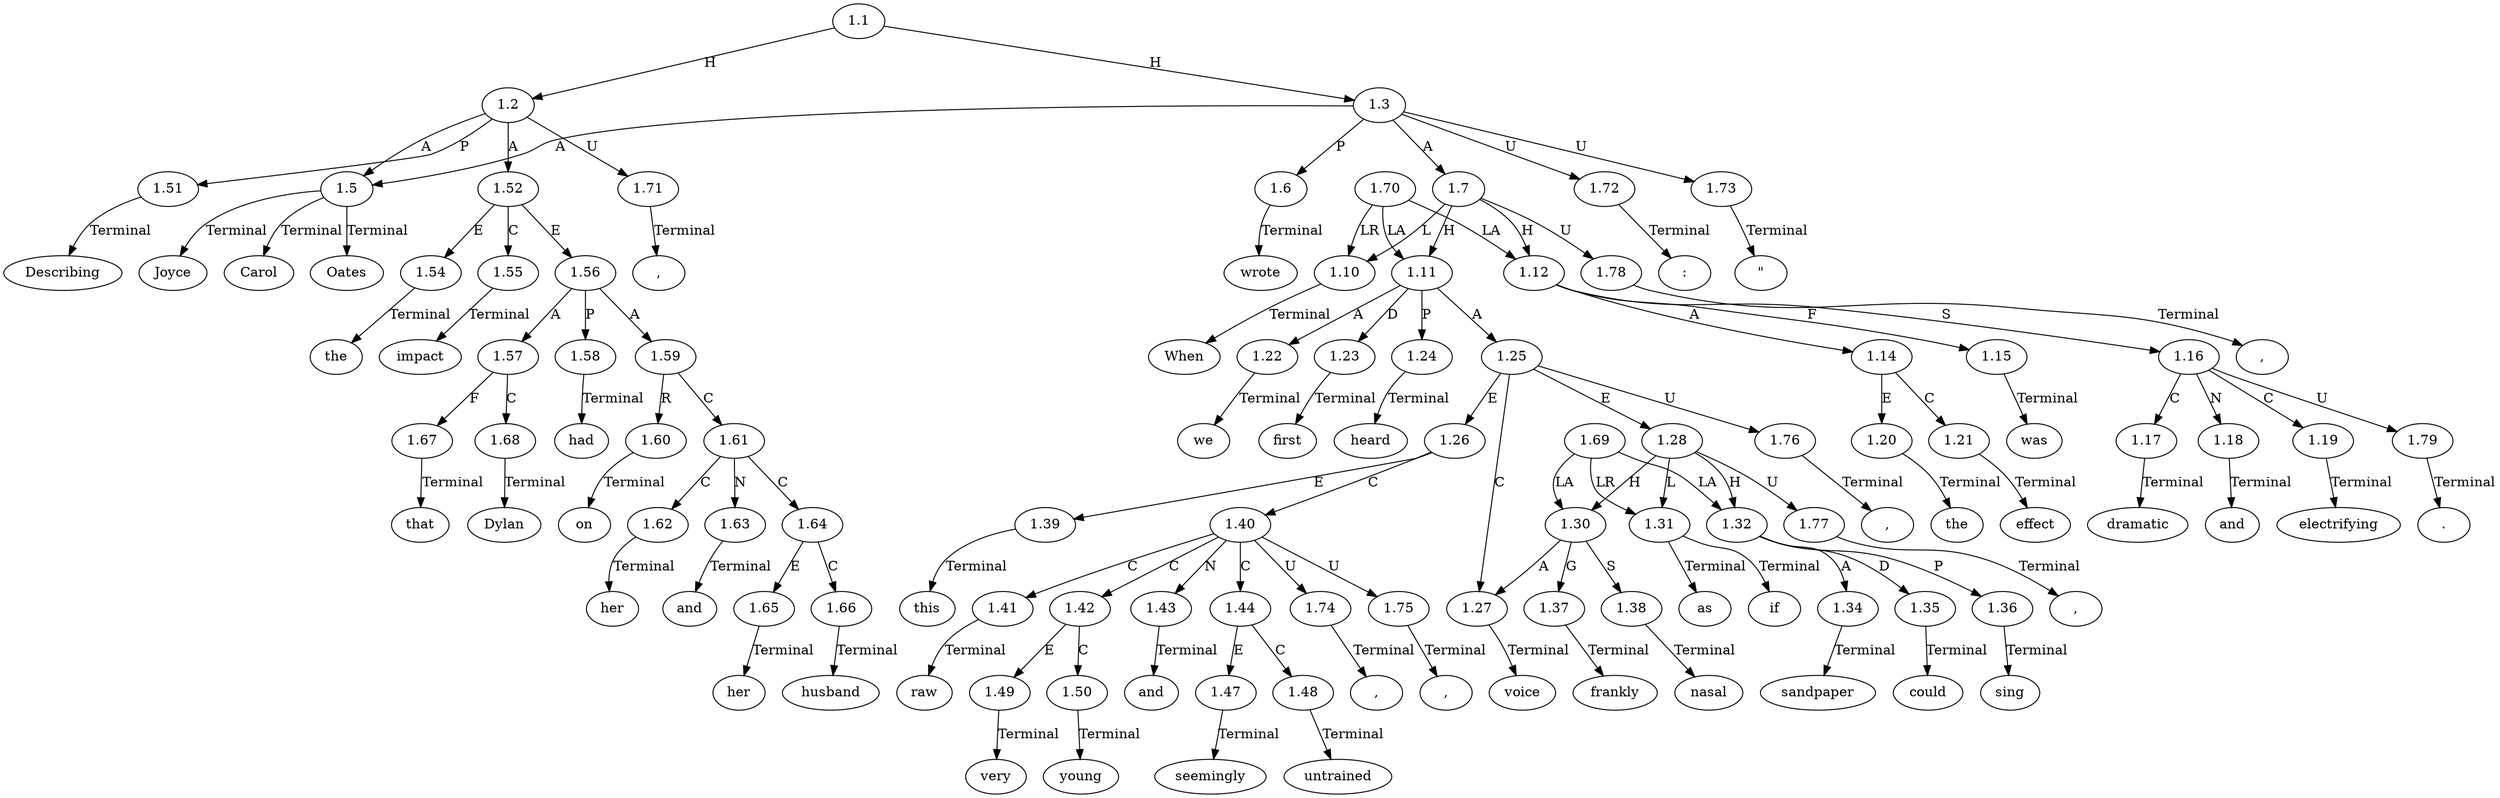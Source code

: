 // Graph
digraph {
	0.1 [label=Describing ordering=out]
	0.10 [label=her ordering=out]
	0.11 [label=husband ordering=out]
	0.12 [label="," ordering=out]
	0.13 [label=Joyce ordering=out]
	0.14 [label=Carol ordering=out]
	0.15 [label=Oates ordering=out]
	0.16 [label=wrote ordering=out]
	0.17 [label=":" ordering=out]
	0.18 [label="\"" ordering=out]
	0.19 [label=When ordering=out]
	0.2 [label=the ordering=out]
	0.20 [label=we ordering=out]
	0.21 [label=first ordering=out]
	0.22 [label=heard ordering=out]
	0.23 [label=this ordering=out]
	0.24 [label=raw ordering=out]
	0.25 [label="," ordering=out]
	0.26 [label=very ordering=out]
	0.27 [label=young ordering=out]
	0.28 [label="," ordering=out]
	0.29 [label=and ordering=out]
	0.3 [label=impact ordering=out]
	0.30 [label=seemingly ordering=out]
	0.31 [label=untrained ordering=out]
	0.32 [label=voice ordering=out]
	0.33 [label="," ordering=out]
	0.34 [label=frankly ordering=out]
	0.35 [label=nasal ordering=out]
	0.36 [label="," ordering=out]
	0.37 [label=as ordering=out]
	0.38 [label=if ordering=out]
	0.39 [label=sandpaper ordering=out]
	0.4 [label=that ordering=out]
	0.40 [label=could ordering=out]
	0.41 [label=sing ordering=out]
	0.42 [label="," ordering=out]
	0.43 [label=the ordering=out]
	0.44 [label=effect ordering=out]
	0.45 [label=was ordering=out]
	0.46 [label=dramatic ordering=out]
	0.47 [label=and ordering=out]
	0.48 [label=electrifying ordering=out]
	0.49 [label="." ordering=out]
	0.5 [label=Dylan ordering=out]
	0.6 [label=had ordering=out]
	0.7 [label=on ordering=out]
	0.8 [label=her ordering=out]
	0.9 [label=and ordering=out]
	1.1 [label=1.1 ordering=out]
	1.2 [label=1.2 ordering=out]
	1.3 [label=1.3 ordering=out]
	1.5 [label=1.5 ordering=out]
	1.6 [label=1.6 ordering=out]
	1.7 [label=1.7 ordering=out]
	1.10 [label=1.10 ordering=out]
	1.11 [label=1.11 ordering=out]
	1.12 [label=1.12 ordering=out]
	1.14 [label=1.14 ordering=out]
	1.15 [label=1.15 ordering=out]
	1.16 [label=1.16 ordering=out]
	1.17 [label=1.17 ordering=out]
	1.18 [label=1.18 ordering=out]
	1.19 [label=1.19 ordering=out]
	1.20 [label=1.20 ordering=out]
	1.21 [label=1.21 ordering=out]
	1.22 [label=1.22 ordering=out]
	1.23 [label=1.23 ordering=out]
	1.24 [label=1.24 ordering=out]
	1.25 [label=1.25 ordering=out]
	1.26 [label=1.26 ordering=out]
	1.27 [label=1.27 ordering=out]
	1.28 [label=1.28 ordering=out]
	1.30 [label=1.30 ordering=out]
	1.31 [label=1.31 ordering=out]
	1.32 [label=1.32 ordering=out]
	1.34 [label=1.34 ordering=out]
	1.35 [label=1.35 ordering=out]
	1.36 [label=1.36 ordering=out]
	1.37 [label=1.37 ordering=out]
	1.38 [label=1.38 ordering=out]
	1.39 [label=1.39 ordering=out]
	1.40 [label=1.40 ordering=out]
	1.41 [label=1.41 ordering=out]
	1.42 [label=1.42 ordering=out]
	1.43 [label=1.43 ordering=out]
	1.44 [label=1.44 ordering=out]
	1.47 [label=1.47 ordering=out]
	1.48 [label=1.48 ordering=out]
	1.49 [label=1.49 ordering=out]
	1.50 [label=1.50 ordering=out]
	1.51 [label=1.51 ordering=out]
	1.52 [label=1.52 ordering=out]
	1.54 [label=1.54 ordering=out]
	1.55 [label=1.55 ordering=out]
	1.56 [label=1.56 ordering=out]
	1.57 [label=1.57 ordering=out]
	1.58 [label=1.58 ordering=out]
	1.59 [label=1.59 ordering=out]
	1.60 [label=1.60 ordering=out]
	1.61 [label=1.61 ordering=out]
	1.62 [label=1.62 ordering=out]
	1.63 [label=1.63 ordering=out]
	1.64 [label=1.64 ordering=out]
	1.65 [label=1.65 ordering=out]
	1.66 [label=1.66 ordering=out]
	1.67 [label=1.67 ordering=out]
	1.68 [label=1.68 ordering=out]
	1.69 [label=1.69 ordering=out]
	1.70 [label=1.70 ordering=out]
	1.71 [label=1.71 ordering=out]
	1.72 [label=1.72 ordering=out]
	1.73 [label=1.73 ordering=out]
	1.74 [label=1.74 ordering=out]
	1.75 [label=1.75 ordering=out]
	1.76 [label=1.76 ordering=out]
	1.77 [label=1.77 ordering=out]
	1.78 [label=1.78 ordering=out]
	1.79 [label=1.79 ordering=out]
	1.1 -> 1.2 [label=H ordering=out]
	1.1 -> 1.3 [label=H ordering=out]
	1.2 -> 1.5 [label=A ordering=out]
	1.2 -> 1.51 [label=P ordering=out]
	1.2 -> 1.52 [label=A ordering=out]
	1.2 -> 1.71 [label=U ordering=out]
	1.3 -> 1.5 [label=A ordering=out]
	1.3 -> 1.6 [label=P ordering=out]
	1.3 -> 1.7 [label=A ordering=out]
	1.3 -> 1.72 [label=U ordering=out]
	1.3 -> 1.73 [label=U ordering=out]
	1.5 -> 0.13 [label=Terminal ordering=out]
	1.5 -> 0.14 [label=Terminal ordering=out]
	1.5 -> 0.15 [label=Terminal ordering=out]
	1.6 -> 0.16 [label=Terminal ordering=out]
	1.7 -> 1.10 [label=L ordering=out]
	1.7 -> 1.11 [label=H ordering=out]
	1.7 -> 1.12 [label=H ordering=out]
	1.7 -> 1.78 [label=U ordering=out]
	1.10 -> 0.19 [label=Terminal ordering=out]
	1.11 -> 1.22 [label=A ordering=out]
	1.11 -> 1.23 [label=D ordering=out]
	1.11 -> 1.24 [label=P ordering=out]
	1.11 -> 1.25 [label=A ordering=out]
	1.12 -> 1.14 [label=A ordering=out]
	1.12 -> 1.15 [label=F ordering=out]
	1.12 -> 1.16 [label=S ordering=out]
	1.14 -> 1.20 [label=E ordering=out]
	1.14 -> 1.21 [label=C ordering=out]
	1.15 -> 0.45 [label=Terminal ordering=out]
	1.16 -> 1.17 [label=C ordering=out]
	1.16 -> 1.18 [label=N ordering=out]
	1.16 -> 1.19 [label=C ordering=out]
	1.16 -> 1.79 [label=U ordering=out]
	1.17 -> 0.46 [label=Terminal ordering=out]
	1.18 -> 0.47 [label=Terminal ordering=out]
	1.19 -> 0.48 [label=Terminal ordering=out]
	1.20 -> 0.43 [label=Terminal ordering=out]
	1.21 -> 0.44 [label=Terminal ordering=out]
	1.22 -> 0.20 [label=Terminal ordering=out]
	1.23 -> 0.21 [label=Terminal ordering=out]
	1.24 -> 0.22 [label=Terminal ordering=out]
	1.25 -> 1.26 [label=E ordering=out]
	1.25 -> 1.27 [label=C ordering=out]
	1.25 -> 1.28 [label=E ordering=out]
	1.25 -> 1.76 [label=U ordering=out]
	1.26 -> 1.39 [label=E ordering=out]
	1.26 -> 1.40 [label=C ordering=out]
	1.27 -> 0.32 [label=Terminal ordering=out]
	1.28 -> 1.30 [label=H ordering=out]
	1.28 -> 1.31 [label=L ordering=out]
	1.28 -> 1.32 [label=H ordering=out]
	1.28 -> 1.77 [label=U ordering=out]
	1.30 -> 1.27 [label=A ordering=out]
	1.30 -> 1.37 [label=G ordering=out]
	1.30 -> 1.38 [label=S ordering=out]
	1.31 -> 0.37 [label=Terminal ordering=out]
	1.31 -> 0.38 [label=Terminal ordering=out]
	1.32 -> 1.34 [label=A ordering=out]
	1.32 -> 1.35 [label=D ordering=out]
	1.32 -> 1.36 [label=P ordering=out]
	1.34 -> 0.39 [label=Terminal ordering=out]
	1.35 -> 0.40 [label=Terminal ordering=out]
	1.36 -> 0.41 [label=Terminal ordering=out]
	1.37 -> 0.34 [label=Terminal ordering=out]
	1.38 -> 0.35 [label=Terminal ordering=out]
	1.39 -> 0.23 [label=Terminal ordering=out]
	1.40 -> 1.41 [label=C ordering=out]
	1.40 -> 1.42 [label=C ordering=out]
	1.40 -> 1.43 [label=N ordering=out]
	1.40 -> 1.44 [label=C ordering=out]
	1.40 -> 1.74 [label=U ordering=out]
	1.40 -> 1.75 [label=U ordering=out]
	1.41 -> 0.24 [label=Terminal ordering=out]
	1.42 -> 1.49 [label=E ordering=out]
	1.42 -> 1.50 [label=C ordering=out]
	1.43 -> 0.29 [label=Terminal ordering=out]
	1.44 -> 1.47 [label=E ordering=out]
	1.44 -> 1.48 [label=C ordering=out]
	1.47 -> 0.30 [label=Terminal ordering=out]
	1.48 -> 0.31 [label=Terminal ordering=out]
	1.49 -> 0.26 [label=Terminal ordering=out]
	1.50 -> 0.27 [label=Terminal ordering=out]
	1.51 -> 0.1 [label=Terminal ordering=out]
	1.52 -> 1.54 [label=E ordering=out]
	1.52 -> 1.55 [label=C ordering=out]
	1.52 -> 1.56 [label=E ordering=out]
	1.54 -> 0.2 [label=Terminal ordering=out]
	1.55 -> 0.3 [label=Terminal ordering=out]
	1.56 -> 1.57 [label=A ordering=out]
	1.56 -> 1.58 [label=P ordering=out]
	1.56 -> 1.59 [label=A ordering=out]
	1.57 -> 1.67 [label=F ordering=out]
	1.57 -> 1.68 [label=C ordering=out]
	1.58 -> 0.6 [label=Terminal ordering=out]
	1.59 -> 1.60 [label=R ordering=out]
	1.59 -> 1.61 [label=C ordering=out]
	1.60 -> 0.7 [label=Terminal ordering=out]
	1.61 -> 1.62 [label=C ordering=out]
	1.61 -> 1.63 [label=N ordering=out]
	1.61 -> 1.64 [label=C ordering=out]
	1.62 -> 0.8 [label=Terminal ordering=out]
	1.63 -> 0.9 [label=Terminal ordering=out]
	1.64 -> 1.65 [label=E ordering=out]
	1.64 -> 1.66 [label=C ordering=out]
	1.65 -> 0.10 [label=Terminal ordering=out]
	1.66 -> 0.11 [label=Terminal ordering=out]
	1.67 -> 0.4 [label=Terminal ordering=out]
	1.68 -> 0.5 [label=Terminal ordering=out]
	1.69 -> 1.30 [label=LA ordering=out]
	1.69 -> 1.31 [label=LR ordering=out]
	1.69 -> 1.32 [label=LA ordering=out]
	1.70 -> 1.10 [label=LR ordering=out]
	1.70 -> 1.11 [label=LA ordering=out]
	1.70 -> 1.12 [label=LA ordering=out]
	1.71 -> 0.12 [label=Terminal ordering=out]
	1.72 -> 0.17 [label=Terminal ordering=out]
	1.73 -> 0.18 [label=Terminal ordering=out]
	1.74 -> 0.25 [label=Terminal ordering=out]
	1.75 -> 0.28 [label=Terminal ordering=out]
	1.76 -> 0.33 [label=Terminal ordering=out]
	1.77 -> 0.36 [label=Terminal ordering=out]
	1.78 -> 0.42 [label=Terminal ordering=out]
	1.79 -> 0.49 [label=Terminal ordering=out]
}
